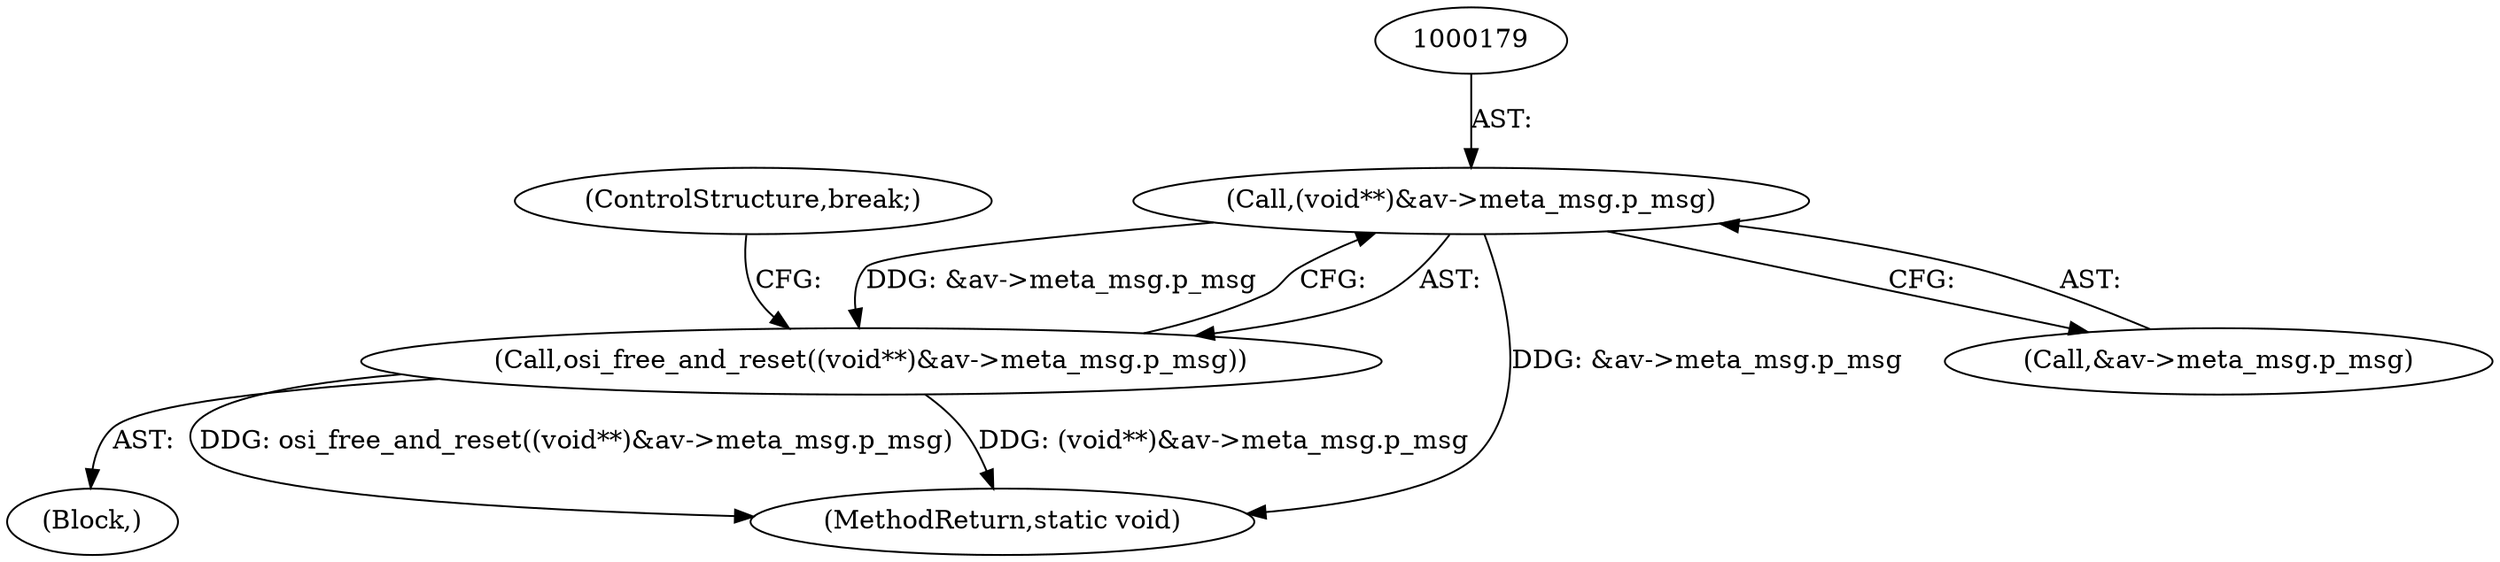 digraph "0_Android_dd28d8ddf2985d654781770c691c60b45d7f32b4_0@pointer" {
"1000178" [label="(Call,(void**)&av->meta_msg.p_msg)"];
"1000177" [label="(Call,osi_free_and_reset((void**)&av->meta_msg.p_msg))"];
"1000189" [label="(MethodReturn,static void)"];
"1000178" [label="(Call,(void**)&av->meta_msg.p_msg)"];
"1000186" [label="(ControlStructure,break;)"];
"1000130" [label="(Block,)"];
"1000180" [label="(Call,&av->meta_msg.p_msg)"];
"1000177" [label="(Call,osi_free_and_reset((void**)&av->meta_msg.p_msg))"];
"1000178" -> "1000177"  [label="AST: "];
"1000178" -> "1000180"  [label="CFG: "];
"1000179" -> "1000178"  [label="AST: "];
"1000180" -> "1000178"  [label="AST: "];
"1000177" -> "1000178"  [label="CFG: "];
"1000178" -> "1000189"  [label="DDG: &av->meta_msg.p_msg"];
"1000178" -> "1000177"  [label="DDG: &av->meta_msg.p_msg"];
"1000177" -> "1000130"  [label="AST: "];
"1000186" -> "1000177"  [label="CFG: "];
"1000177" -> "1000189"  [label="DDG: (void**)&av->meta_msg.p_msg"];
"1000177" -> "1000189"  [label="DDG: osi_free_and_reset((void**)&av->meta_msg.p_msg)"];
}
